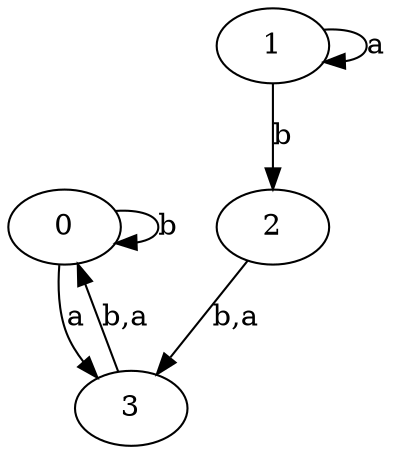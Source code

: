digraph {
 ranksep=0.5;
 d2tdocpreamble = "\usetikzlibrary{automata}";
 d2tfigpreamble = "\tikzstyle{every state}= [ draw=blue!50,very thick,fill=blue!20]  \tikzstyle{auto}= [fill=white]";
 node [style="state"];
 edge [lblstyle="auto",topath="bend right", len=4  ]
  "0" [label="0",];
  "1" [label="1",];
  "2" [label="2",style = "state, initial, accepting"];
  "3" [label="3",];
  "0" -> "0" [label="b",topath="loop above"];
  "0" -> "3" [label="a"];
  "1" -> "1" [label="a",topath="loop above"];
  "1" -> "2" [label="b"];
  "2" -> "3" [label="b,a"];
  "3" -> "0" [label="b,a"];
}